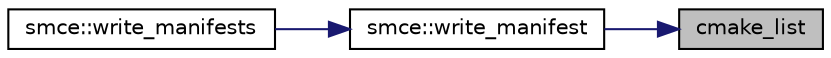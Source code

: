 digraph "cmake_list"
{
 // LATEX_PDF_SIZE
  edge [fontname="Helvetica",fontsize="10",labelfontname="Helvetica",labelfontsize="10"];
  node [fontname="Helvetica",fontsize="10",shape=record];
  rankdir="RL";
  Node1 [label="cmake_list",height=0.2,width=0.4,color="black", fillcolor="grey75", style="filled", fontcolor="black",tooltip=" "];
  Node1 -> Node2 [dir="back",color="midnightblue",fontsize="10",style="solid",fontname="Helvetica"];
  Node2 [label="smce::write_manifest",height=0.2,width=0.4,color="black", fillcolor="white", style="filled",URL="$namespacesmce.html#ab4c3f588a15acf09524323f5ee2f9ea0",tooltip=" "];
  Node2 -> Node3 [dir="back",color="midnightblue",fontsize="10",style="solid",fontname="Helvetica"];
  Node3 [label="smce::write_manifests",height=0.2,width=0.4,color="black", fillcolor="white", style="filled",URL="$namespacesmce.html#abb42246debfb53322fa7ff636d70b4e7",tooltip=" "];
}
